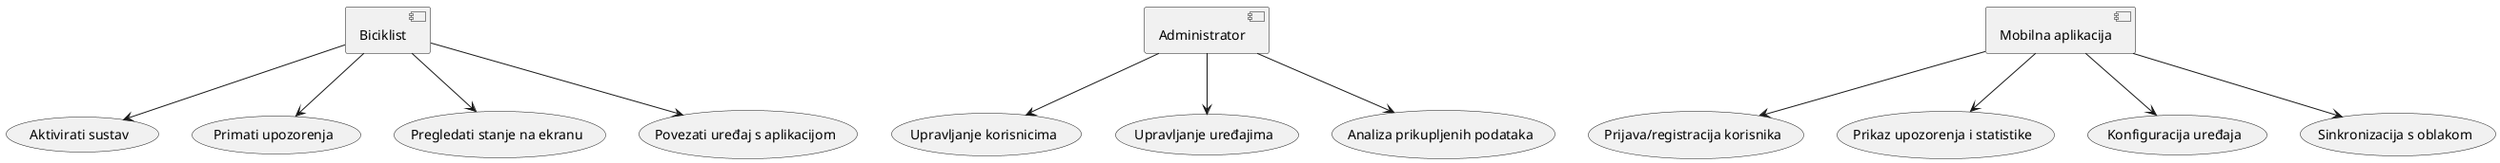 @startuml

[Biciklist] --> (Aktivirati sustav)
[Biciklist] --> (Primati upozorenja)
[Biciklist] --> (Pregledati stanje na ekranu)
[Biciklist] --> (Povezati uređaj s aplikacijom)

[Administrator] --> (Upravljanje korisnicima)
[Administrator] --> (Upravljanje uređajima)
[Administrator] --> (Analiza prikupljenih podataka)

[Mobilna aplikacija] --> (Prijava/registracija korisnika)
[Mobilna aplikacija] --> (Prikaz upozorenja i statistike)
[Mobilna aplikacija] --> (Konfiguracija uređaja)
[Mobilna aplikacija] --> (Sinkronizacija s oblakom)

@enduml